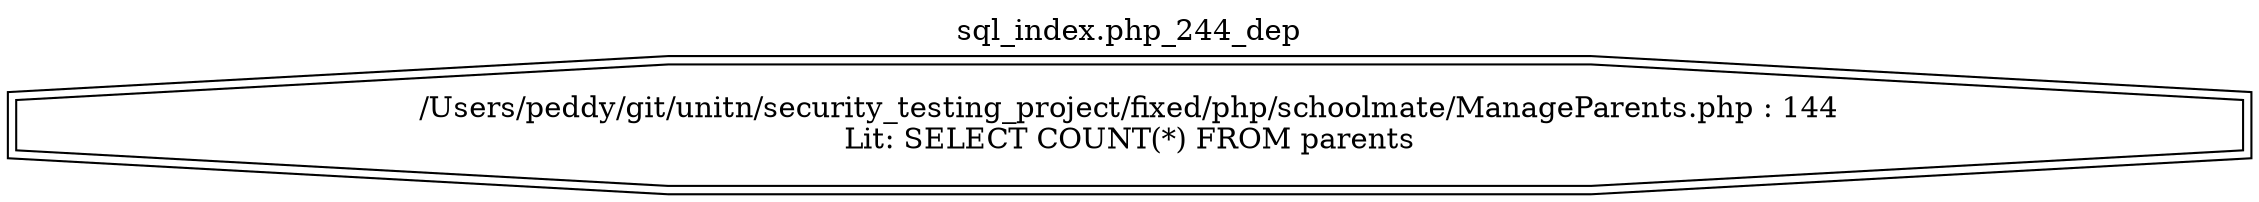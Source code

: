 digraph cfg {
  label="sql_index.php_244_dep";
  labelloc=t;
  n1 [shape=doubleoctagon, label="/Users/peddy/git/unitn/security_testing_project/fixed/php/schoolmate/ManageParents.php : 144\nLit: SELECT COUNT(*) FROM parents\n"];
}
